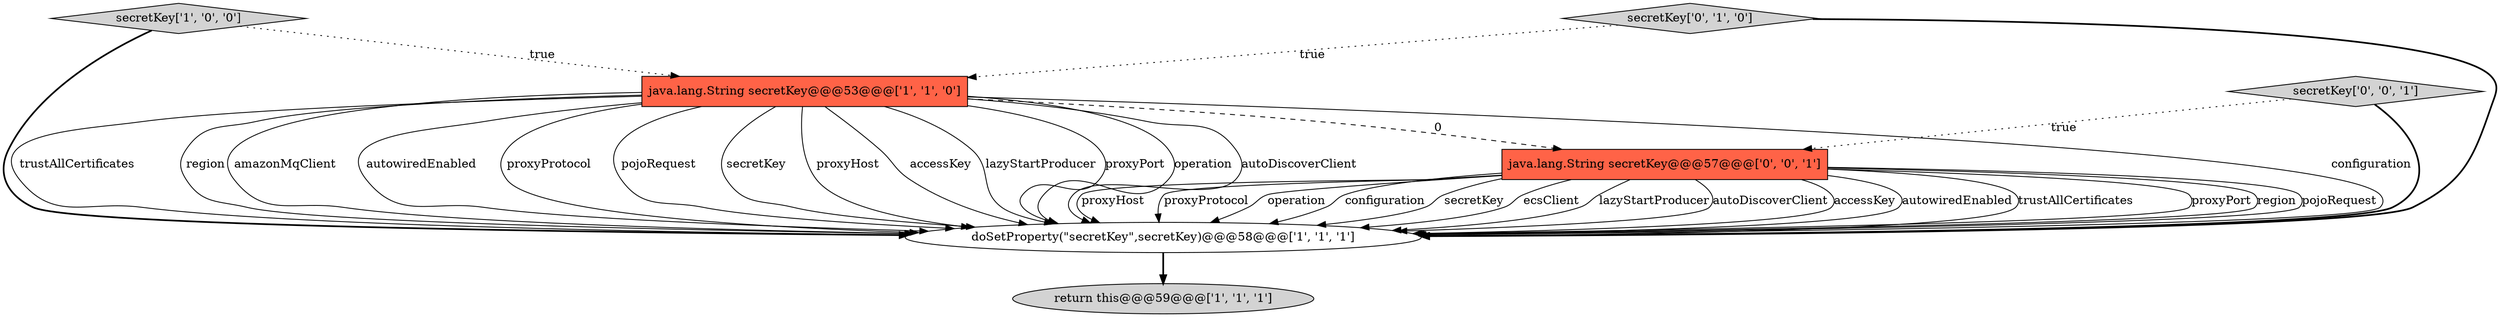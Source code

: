 digraph {
3 [style = filled, label = "secretKey['1', '0', '0']", fillcolor = lightgray, shape = diamond image = "AAA0AAABBB1BBB"];
2 [style = filled, label = "return this@@@59@@@['1', '1', '1']", fillcolor = lightgray, shape = ellipse image = "AAA0AAABBB1BBB"];
1 [style = filled, label = "java.lang.String secretKey@@@53@@@['1', '1', '0']", fillcolor = tomato, shape = box image = "AAA0AAABBB1BBB"];
6 [style = filled, label = "secretKey['0', '0', '1']", fillcolor = lightgray, shape = diamond image = "AAA0AAABBB3BBB"];
0 [style = filled, label = "doSetProperty(\"secretKey\",secretKey)@@@58@@@['1', '1', '1']", fillcolor = white, shape = ellipse image = "AAA0AAABBB1BBB"];
5 [style = filled, label = "java.lang.String secretKey@@@57@@@['0', '0', '1']", fillcolor = tomato, shape = box image = "AAA0AAABBB3BBB"];
4 [style = filled, label = "secretKey['0', '1', '0']", fillcolor = lightgray, shape = diamond image = "AAA0AAABBB2BBB"];
1->0 [style = solid, label="amazonMqClient"];
1->0 [style = solid, label="autowiredEnabled"];
1->5 [style = dashed, label="0"];
5->0 [style = solid, label="proxyPort"];
4->1 [style = dotted, label="true"];
1->0 [style = solid, label="proxyProtocol"];
1->0 [style = solid, label="pojoRequest"];
5->0 [style = solid, label="region"];
0->2 [style = bold, label=""];
5->0 [style = solid, label="pojoRequest"];
1->0 [style = solid, label="secretKey"];
1->0 [style = solid, label="proxyHost"];
5->0 [style = solid, label="proxyHost"];
6->0 [style = bold, label=""];
1->0 [style = solid, label="accessKey"];
5->0 [style = solid, label="proxyProtocol"];
1->0 [style = solid, label="lazyStartProducer"];
1->0 [style = solid, label="proxyPort"];
3->0 [style = bold, label=""];
1->0 [style = solid, label="operation"];
4->0 [style = bold, label=""];
1->0 [style = solid, label="autoDiscoverClient"];
1->0 [style = solid, label="configuration"];
5->0 [style = solid, label="operation"];
1->0 [style = solid, label="trustAllCertificates"];
1->0 [style = solid, label="region"];
5->0 [style = solid, label="configuration"];
5->0 [style = solid, label="secretKey"];
5->0 [style = solid, label="ecsClient"];
5->0 [style = solid, label="lazyStartProducer"];
3->1 [style = dotted, label="true"];
5->0 [style = solid, label="autoDiscoverClient"];
5->0 [style = solid, label="accessKey"];
6->5 [style = dotted, label="true"];
5->0 [style = solid, label="autowiredEnabled"];
5->0 [style = solid, label="trustAllCertificates"];
}
